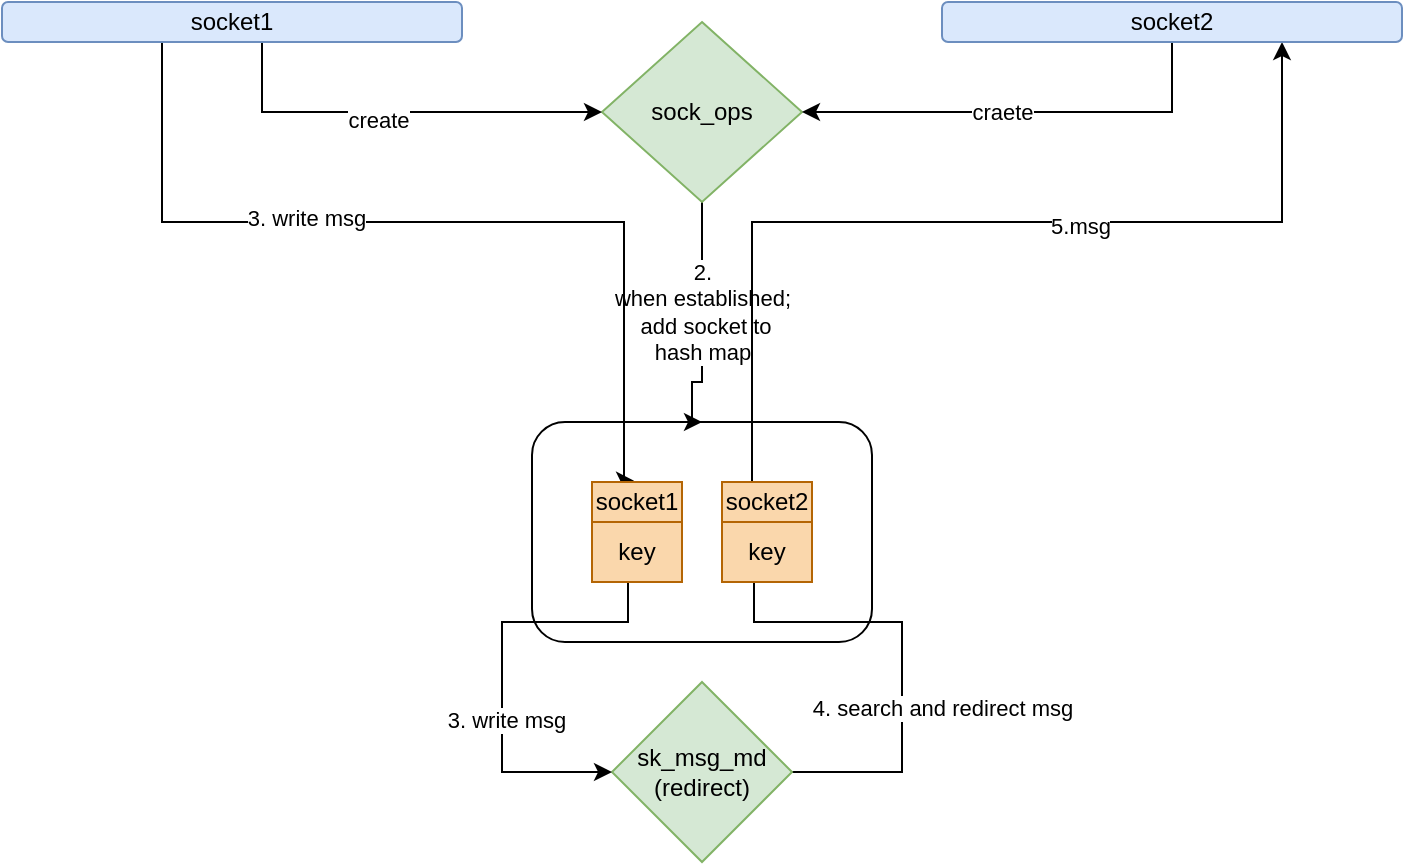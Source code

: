 <mxfile version="14.3.1" type="github">
  <diagram id="0eA8aw2C4x_AHw5Ap8uo" name="Page-1">
    <mxGraphModel dx="1422" dy="800" grid="1" gridSize="10" guides="1" tooltips="1" connect="1" arrows="1" fold="1" page="1" pageScale="1" pageWidth="850" pageHeight="1100" math="0" shadow="0">
      <root>
        <mxCell id="0" />
        <mxCell id="1" parent="0" />
        <mxCell id="RCCy9ar9vTBcTcrXnlN3-1" value="" style="rounded=1;whiteSpace=wrap;html=1;align=left;verticalAlign=top;" parent="1" vertex="1">
          <mxGeometry x="625" y="250" width="170" height="110" as="geometry" />
        </mxCell>
        <mxCell id="RCCy9ar9vTBcTcrXnlN3-24" style="edgeStyle=orthogonalEdgeStyle;rounded=0;orthogonalLoop=1;jettySize=auto;html=1;entryX=0.5;entryY=0;entryDx=0;entryDy=0;" parent="1" source="RCCy9ar9vTBcTcrXnlN3-2" target="RCCy9ar9vTBcTcrXnlN3-1" edge="1">
          <mxGeometry relative="1" as="geometry">
            <Array as="points">
              <mxPoint x="710" y="230" />
              <mxPoint x="705" y="230" />
            </Array>
          </mxGeometry>
        </mxCell>
        <mxCell id="RCCy9ar9vTBcTcrXnlN3-25" value="2.&lt;br&gt;when established;&lt;br&gt;&amp;nbsp;add&amp;nbsp;socket to&lt;br&gt;hash map" style="edgeLabel;html=1;align=center;verticalAlign=middle;resizable=0;points=[];" parent="RCCy9ar9vTBcTcrXnlN3-24" vertex="1" connectable="0">
          <mxGeometry x="0.145" y="-3" relative="1" as="geometry">
            <mxPoint x="3" y="-14" as="offset" />
          </mxGeometry>
        </mxCell>
        <mxCell id="RCCy9ar9vTBcTcrXnlN3-2" value="sock_ops" style="rhombus;whiteSpace=wrap;html=1;fillColor=#d5e8d4;strokeColor=#82b366;" parent="1" vertex="1">
          <mxGeometry x="660" y="50" width="100" height="90" as="geometry" />
        </mxCell>
        <mxCell id="CZvVE1L9lmE4_0uoXGFi-21" style="edgeStyle=orthogonalEdgeStyle;rounded=0;orthogonalLoop=1;jettySize=auto;html=1;entryX=0.57;entryY=0.844;entryDx=0;entryDy=0;entryPerimeter=0;" parent="1" source="RCCy9ar9vTBcTcrXnlN3-3" target="CZvVE1L9lmE4_0uoXGFi-97" edge="1">
          <mxGeometry relative="1" as="geometry">
            <mxPoint x="750" y="260" as="targetPoint" />
            <Array as="points">
              <mxPoint x="810" y="425" />
              <mxPoint x="810" y="350" />
              <mxPoint x="736" y="350" />
            </Array>
          </mxGeometry>
        </mxCell>
        <mxCell id="CZvVE1L9lmE4_0uoXGFi-22" value="4. search and redirect msg" style="edgeLabel;html=1;align=center;verticalAlign=middle;resizable=0;points=[];" parent="CZvVE1L9lmE4_0uoXGFi-21" vertex="1" connectable="0">
          <mxGeometry x="-0.126" y="-2" relative="1" as="geometry">
            <mxPoint x="18" y="17" as="offset" />
          </mxGeometry>
        </mxCell>
        <mxCell id="RCCy9ar9vTBcTcrXnlN3-3" value="sk_msg_md&lt;br&gt;(redirect)" style="rhombus;whiteSpace=wrap;html=1;fillColor=#d5e8d4;strokeColor=#82b366;" parent="1" vertex="1">
          <mxGeometry x="665" y="380" width="90" height="90" as="geometry" />
        </mxCell>
        <mxCell id="CZvVE1L9lmE4_0uoXGFi-104" style="edgeStyle=orthogonalEdgeStyle;rounded=0;orthogonalLoop=1;jettySize=auto;html=1;entryX=0.467;entryY=-0.033;entryDx=0;entryDy=0;entryPerimeter=0;" parent="1" source="RCCy9ar9vTBcTcrXnlN3-16" target="CZvVE1L9lmE4_0uoXGFi-100" edge="1">
          <mxGeometry relative="1" as="geometry">
            <Array as="points">
              <mxPoint x="440" y="150" />
              <mxPoint x="671" y="150" />
            </Array>
          </mxGeometry>
        </mxCell>
        <mxCell id="CZvVE1L9lmE4_0uoXGFi-105" value="3. write msg" style="edgeLabel;html=1;align=center;verticalAlign=middle;resizable=0;points=[];" parent="CZvVE1L9lmE4_0uoXGFi-104" vertex="1" connectable="0">
          <mxGeometry x="-0.289" y="2" relative="1" as="geometry">
            <mxPoint as="offset" />
          </mxGeometry>
        </mxCell>
        <mxCell id="CZvVE1L9lmE4_0uoXGFi-111" style="edgeStyle=orthogonalEdgeStyle;rounded=0;orthogonalLoop=1;jettySize=auto;html=1;entryX=0;entryY=0.5;entryDx=0;entryDy=0;startArrow=none;startFill=0;endArrow=classic;endFill=1;exitX=0.5;exitY=1;exitDx=0;exitDy=0;" parent="1" source="RCCy9ar9vTBcTcrXnlN3-16" target="RCCy9ar9vTBcTcrXnlN3-2" edge="1">
          <mxGeometry relative="1" as="geometry">
            <Array as="points">
              <mxPoint x="490" y="60" />
              <mxPoint x="490" y="95" />
            </Array>
          </mxGeometry>
        </mxCell>
        <mxCell id="CZvVE1L9lmE4_0uoXGFi-112" value="create" style="edgeLabel;html=1;align=center;verticalAlign=middle;resizable=0;points=[];" parent="CZvVE1L9lmE4_0uoXGFi-111" vertex="1" connectable="0">
          <mxGeometry x="-0.54" y="-2" relative="1" as="geometry">
            <mxPoint x="57" y="2" as="offset" />
          </mxGeometry>
        </mxCell>
        <mxCell id="RCCy9ar9vTBcTcrXnlN3-16" value="socket1" style="rounded=1;whiteSpace=wrap;html=1;fillColor=#dae8fc;strokeColor=#6c8ebf;" parent="1" vertex="1">
          <mxGeometry x="360" y="40" width="230" height="20" as="geometry" />
        </mxCell>
        <mxCell id="CZvVE1L9lmE4_0uoXGFi-110" style="edgeStyle=orthogonalEdgeStyle;rounded=0;orthogonalLoop=1;jettySize=auto;html=1;entryX=0.556;entryY=0;entryDx=0;entryDy=0;entryPerimeter=0;startArrow=classic;startFill=1;endArrow=none;endFill=0;" parent="1" source="CZvVE1L9lmE4_0uoXGFi-6" target="CZvVE1L9lmE4_0uoXGFi-95" edge="1">
          <mxGeometry relative="1" as="geometry">
            <Array as="points">
              <mxPoint x="1000" y="150" />
              <mxPoint x="735" y="150" />
            </Array>
          </mxGeometry>
        </mxCell>
        <mxCell id="CZvVE1L9lmE4_0uoXGFi-117" value="5.msg" style="edgeLabel;html=1;align=center;verticalAlign=middle;resizable=0;points=[];" parent="CZvVE1L9lmE4_0uoXGFi-110" vertex="1" connectable="0">
          <mxGeometry x="-0.228" y="2" relative="1" as="geometry">
            <mxPoint as="offset" />
          </mxGeometry>
        </mxCell>
        <mxCell id="CZvVE1L9lmE4_0uoXGFi-113" style="edgeStyle=orthogonalEdgeStyle;rounded=0;orthogonalLoop=1;jettySize=auto;html=1;entryX=1;entryY=0.5;entryDx=0;entryDy=0;startArrow=none;startFill=0;endArrow=classic;endFill=1;exitX=0.5;exitY=1;exitDx=0;exitDy=0;" parent="1" source="CZvVE1L9lmE4_0uoXGFi-6" target="RCCy9ar9vTBcTcrXnlN3-2" edge="1">
          <mxGeometry relative="1" as="geometry" />
        </mxCell>
        <mxCell id="CZvVE1L9lmE4_0uoXGFi-6" value="socket2" style="rounded=1;whiteSpace=wrap;html=1;fillColor=#dae8fc;strokeColor=#6c8ebf;" parent="1" vertex="1">
          <mxGeometry x="830" y="40" width="230" height="20" as="geometry" />
        </mxCell>
        <mxCell id="CZvVE1L9lmE4_0uoXGFi-94" value="" style="shape=table;html=1;whiteSpace=wrap;startSize=0;container=1;collapsible=0;childLayout=tableLayout;fillColor=#fad7ac;strokeColor=#b46504;" parent="1" vertex="1">
          <mxGeometry x="720" y="280" width="45" height="50" as="geometry" />
        </mxCell>
        <mxCell id="CZvVE1L9lmE4_0uoXGFi-95" value="" style="shape=partialRectangle;html=1;whiteSpace=wrap;collapsible=0;dropTarget=0;pointerEvents=0;fillColor=none;top=0;left=0;bottom=0;right=0;points=[[0,0.5],[1,0.5]];portConstraint=eastwest;" parent="CZvVE1L9lmE4_0uoXGFi-94" vertex="1">
          <mxGeometry width="45" height="20" as="geometry" />
        </mxCell>
        <mxCell id="CZvVE1L9lmE4_0uoXGFi-96" value="socket2" style="shape=partialRectangle;html=1;whiteSpace=wrap;connectable=0;overflow=hidden;fillColor=none;top=0;left=0;bottom=0;right=0;" parent="CZvVE1L9lmE4_0uoXGFi-95" vertex="1">
          <mxGeometry width="45" height="20" as="geometry" />
        </mxCell>
        <mxCell id="CZvVE1L9lmE4_0uoXGFi-97" value="" style="shape=partialRectangle;html=1;whiteSpace=wrap;collapsible=0;dropTarget=0;pointerEvents=0;fillColor=none;top=0;left=0;bottom=0;right=0;points=[[0,0.5],[1,0.5]];portConstraint=eastwest;" parent="CZvVE1L9lmE4_0uoXGFi-94" vertex="1">
          <mxGeometry y="20" width="45" height="30" as="geometry" />
        </mxCell>
        <mxCell id="CZvVE1L9lmE4_0uoXGFi-98" value="key" style="shape=partialRectangle;html=1;whiteSpace=wrap;connectable=0;overflow=hidden;fillColor=none;top=0;left=0;bottom=0;right=0;" parent="CZvVE1L9lmE4_0uoXGFi-97" vertex="1">
          <mxGeometry width="45" height="30" as="geometry" />
        </mxCell>
        <mxCell id="CZvVE1L9lmE4_0uoXGFi-106" style="edgeStyle=orthogonalEdgeStyle;rounded=0;orthogonalLoop=1;jettySize=auto;html=1;entryX=0;entryY=0.5;entryDx=0;entryDy=0;" parent="1" source="CZvVE1L9lmE4_0uoXGFi-99" target="RCCy9ar9vTBcTcrXnlN3-3" edge="1">
          <mxGeometry relative="1" as="geometry">
            <Array as="points">
              <mxPoint x="673" y="350" />
              <mxPoint x="610" y="350" />
              <mxPoint x="610" y="425" />
            </Array>
          </mxGeometry>
        </mxCell>
        <mxCell id="CZvVE1L9lmE4_0uoXGFi-116" value="3. write msg" style="edgeLabel;html=1;align=center;verticalAlign=middle;resizable=0;points=[];" parent="CZvVE1L9lmE4_0uoXGFi-106" vertex="1" connectable="0">
          <mxGeometry x="0.235" y="2" relative="1" as="geometry">
            <mxPoint as="offset" />
          </mxGeometry>
        </mxCell>
        <mxCell id="CZvVE1L9lmE4_0uoXGFi-99" value="" style="shape=table;html=1;whiteSpace=wrap;startSize=0;container=1;collapsible=0;childLayout=tableLayout;fillColor=#fad7ac;strokeColor=#b46504;" parent="1" vertex="1">
          <mxGeometry x="655" y="280" width="45" height="50" as="geometry" />
        </mxCell>
        <mxCell id="CZvVE1L9lmE4_0uoXGFi-100" value="" style="shape=partialRectangle;html=1;whiteSpace=wrap;collapsible=0;dropTarget=0;pointerEvents=0;fillColor=none;top=0;left=0;bottom=0;right=0;points=[[0,0.5],[1,0.5]];portConstraint=eastwest;" parent="CZvVE1L9lmE4_0uoXGFi-99" vertex="1">
          <mxGeometry width="45" height="20" as="geometry" />
        </mxCell>
        <mxCell id="CZvVE1L9lmE4_0uoXGFi-101" value="socket1" style="shape=partialRectangle;html=1;whiteSpace=wrap;connectable=0;overflow=hidden;fillColor=none;top=0;left=0;bottom=0;right=0;" parent="CZvVE1L9lmE4_0uoXGFi-100" vertex="1">
          <mxGeometry width="45" height="20" as="geometry" />
        </mxCell>
        <mxCell id="CZvVE1L9lmE4_0uoXGFi-102" value="" style="shape=partialRectangle;html=1;whiteSpace=wrap;collapsible=0;dropTarget=0;pointerEvents=0;fillColor=none;top=0;left=0;bottom=0;right=0;points=[[0,0.5],[1,0.5]];portConstraint=eastwest;" parent="CZvVE1L9lmE4_0uoXGFi-99" vertex="1">
          <mxGeometry y="20" width="45" height="30" as="geometry" />
        </mxCell>
        <mxCell id="CZvVE1L9lmE4_0uoXGFi-103" value="key" style="shape=partialRectangle;html=1;whiteSpace=wrap;connectable=0;overflow=hidden;fillColor=none;top=0;left=0;bottom=0;right=0;" parent="CZvVE1L9lmE4_0uoXGFi-102" vertex="1">
          <mxGeometry width="45" height="30" as="geometry" />
        </mxCell>
        <mxCell id="CZvVE1L9lmE4_0uoXGFi-114" value="craete" style="edgeLabel;html=1;align=center;verticalAlign=middle;resizable=0;points=[];" parent="1" vertex="1" connectable="0">
          <mxGeometry x="860" y="95" as="geometry" />
        </mxCell>
      </root>
    </mxGraphModel>
  </diagram>
</mxfile>
